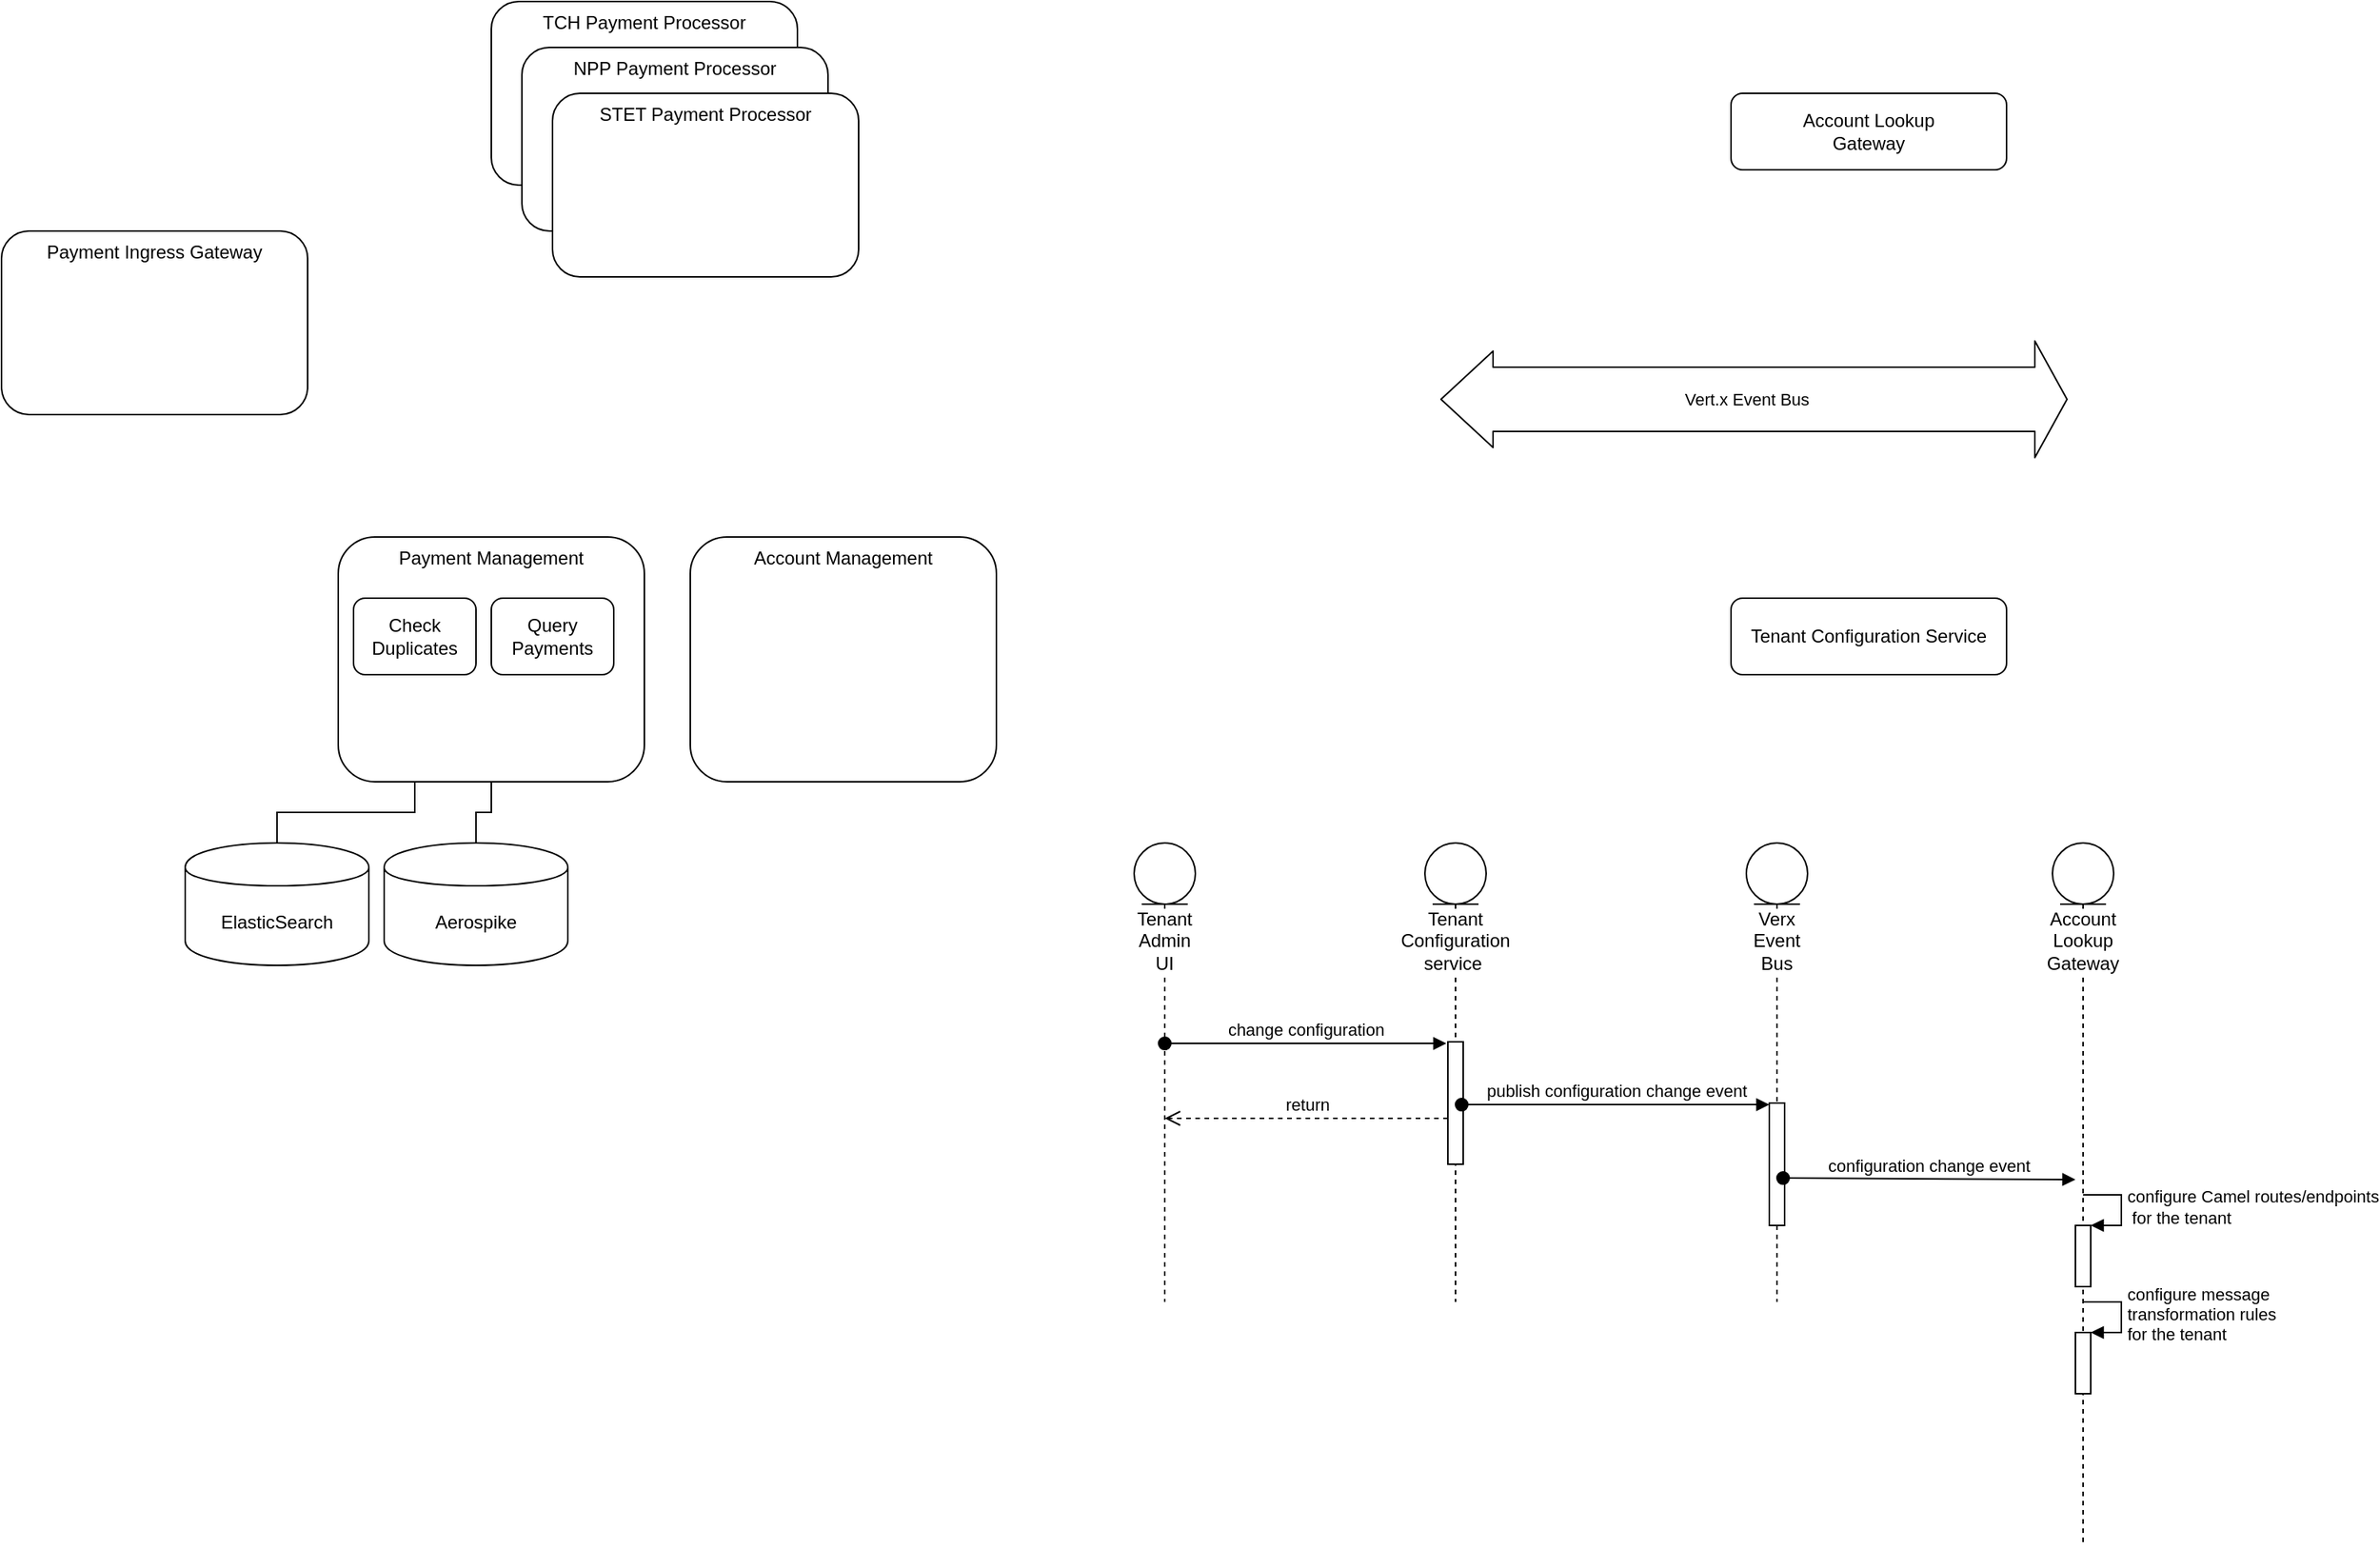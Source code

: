 <mxfile version="10.6.7" type="github"><diagram id="SVzgNcTe_M0iSMYiJIKa" name="Page-1"><mxGraphModel dx="996" dy="532" grid="1" gridSize="10" guides="1" tooltips="1" connect="1" arrows="1" fold="1" page="1" pageScale="1" pageWidth="850" pageHeight="1100" math="0" shadow="0"><root><mxCell id="0"/><mxCell id="1" parent="0"/><mxCell id="Lf8bUoFcCP45Zm9-6xdd-1" value="Payment Ingress Gateway" style="rounded=1;whiteSpace=wrap;html=1;verticalAlign=top;" parent="1" vertex="1"><mxGeometry x="60" y="300" width="200" height="120" as="geometry"/></mxCell><mxCell id="Lf8bUoFcCP45Zm9-6xdd-2" value="TCH Payment Processor" style="rounded=1;whiteSpace=wrap;html=1;verticalAlign=top;" parent="1" vertex="1"><mxGeometry x="380" y="150" width="200" height="120" as="geometry"/></mxCell><mxCell id="Lf8bUoFcCP45Zm9-6xdd-3" value="NPP Payment Processor" style="rounded=1;whiteSpace=wrap;html=1;verticalAlign=top;" parent="1" vertex="1"><mxGeometry x="400" y="180" width="200" height="120" as="geometry"/></mxCell><mxCell id="Lf8bUoFcCP45Zm9-6xdd-4" value="STET Payment Processor" style="rounded=1;whiteSpace=wrap;html=1;verticalAlign=top;" parent="1" vertex="1"><mxGeometry x="420" y="210" width="200" height="120" as="geometry"/></mxCell><mxCell id="Lf8bUoFcCP45Zm9-6xdd-5" value="Payment Management" style="rounded=1;whiteSpace=wrap;html=1;verticalAlign=top;" parent="1" vertex="1"><mxGeometry x="280" y="500" width="200" height="160" as="geometry"/></mxCell><mxCell id="Lf8bUoFcCP45Zm9-6xdd-6" value="Account Management" style="rounded=1;whiteSpace=wrap;html=1;verticalAlign=top;" parent="1" vertex="1"><mxGeometry x="510" y="500" width="200" height="160" as="geometry"/></mxCell><mxCell id="Lf8bUoFcCP45Zm9-6xdd-7" value="Check Duplicates" style="rounded=1;whiteSpace=wrap;html=1;" parent="1" vertex="1"><mxGeometry x="290" y="540" width="80" height="50" as="geometry"/></mxCell><mxCell id="Lf8bUoFcCP45Zm9-6xdd-8" value="Query Payments" style="rounded=1;whiteSpace=wrap;html=1;" parent="1" vertex="1"><mxGeometry x="380" y="540" width="80" height="50" as="geometry"/></mxCell><mxCell id="Lf8bUoFcCP45Zm9-6xdd-10" style="edgeStyle=orthogonalEdgeStyle;rounded=0;orthogonalLoop=1;jettySize=auto;html=1;endArrow=none;endFill=0;" parent="1" source="Lf8bUoFcCP45Zm9-6xdd-9" target="Lf8bUoFcCP45Zm9-6xdd-5" edge="1"><mxGeometry relative="1" as="geometry"/></mxCell><mxCell id="Lf8bUoFcCP45Zm9-6xdd-9" value="Aerospike" style="shape=cylinder;whiteSpace=wrap;html=1;boundedLbl=1;backgroundOutline=1;" parent="1" vertex="1"><mxGeometry x="310" y="700" width="120" height="80" as="geometry"/></mxCell><mxCell id="Lf8bUoFcCP45Zm9-6xdd-12" style="edgeStyle=orthogonalEdgeStyle;rounded=0;orthogonalLoop=1;jettySize=auto;html=1;exitX=0.5;exitY=0;exitDx=0;exitDy=0;entryX=0.25;entryY=1;entryDx=0;entryDy=0;endArrow=none;endFill=0;" parent="1" source="Lf8bUoFcCP45Zm9-6xdd-11" target="Lf8bUoFcCP45Zm9-6xdd-5" edge="1"><mxGeometry relative="1" as="geometry"/></mxCell><mxCell id="Lf8bUoFcCP45Zm9-6xdd-11" value="ElasticSearch" style="shape=cylinder;whiteSpace=wrap;html=1;boundedLbl=1;backgroundOutline=1;" parent="1" vertex="1"><mxGeometry x="180" y="700" width="120" height="80" as="geometry"/></mxCell><mxCell id="Lf8bUoFcCP45Zm9-6xdd-13" value="Account Lookup&lt;br&gt;Gateway&lt;br&gt;" style="rounded=1;whiteSpace=wrap;html=1;" parent="1" vertex="1"><mxGeometry x="1190" y="210" width="180" height="50" as="geometry"/></mxCell><mxCell id="Lf8bUoFcCP45Zm9-6xdd-14" value="Vert.x Event Bus" style="shape=flexArrow;endArrow=classic;startArrow=classic;html=1;width=42;endSize=6.67;endWidth=33.31;startSize=11;" parent="1" edge="1"><mxGeometry x="-0.024" width="50" height="50" relative="1" as="geometry"><mxPoint x="1000" y="410" as="sourcePoint"/><mxPoint x="1410" y="410" as="targetPoint"/><mxPoint as="offset"/></mxGeometry></mxCell><mxCell id="ehqc4c0HdiitsURldVVW-1" value="Tenant Configuration Service&lt;br&gt;" style="rounded=1;whiteSpace=wrap;html=1;" parent="1" vertex="1"><mxGeometry x="1190" y="540" width="180" height="50" as="geometry"/></mxCell><mxCell id="ehqc4c0HdiitsURldVVW-2" value="&lt;div style=&quot;text-align: center&quot;&gt;&lt;span&gt;Tenant Configuration service&amp;nbsp;&lt;/span&gt;&lt;/div&gt;" style="shape=umlLifeline;participant=umlEntity;perimeter=lifelinePerimeter;whiteSpace=wrap;html=1;container=1;collapsible=0;recursiveResize=0;verticalAlign=top;spacingTop=36;labelBackgroundColor=#ffffff;outlineConnect=0;" parent="1" vertex="1"><mxGeometry x="990" y="700" width="40" height="300" as="geometry"/></mxCell><mxCell id="ehqc4c0HdiitsURldVVW-6" value="" style="html=1;points=[];perimeter=orthogonalPerimeter;" parent="ehqc4c0HdiitsURldVVW-2" vertex="1"><mxGeometry x="15" y="130" width="10" height="80" as="geometry"/></mxCell><mxCell id="ehqc4c0HdiitsURldVVW-3" value="Verx Event Bus" style="shape=umlLifeline;participant=umlEntity;perimeter=lifelinePerimeter;whiteSpace=wrap;html=1;container=1;collapsible=0;recursiveResize=0;verticalAlign=top;spacingTop=36;labelBackgroundColor=#ffffff;outlineConnect=0;" parent="1" vertex="1"><mxGeometry x="1200" y="700" width="40" height="300" as="geometry"/></mxCell><mxCell id="ehqc4c0HdiitsURldVVW-8" value="" style="html=1;points=[];perimeter=orthogonalPerimeter;" parent="ehqc4c0HdiitsURldVVW-3" vertex="1"><mxGeometry x="15" y="170" width="10" height="80" as="geometry"/></mxCell><mxCell id="ehqc4c0HdiitsURldVVW-4" value="Account Lookup Gateway" style="shape=umlLifeline;participant=umlEntity;perimeter=lifelinePerimeter;whiteSpace=wrap;html=1;container=1;collapsible=0;recursiveResize=0;verticalAlign=top;spacingTop=36;labelBackgroundColor=#ffffff;outlineConnect=0;" parent="1" vertex="1"><mxGeometry x="1400" y="700" width="40" height="460" as="geometry"/></mxCell><mxCell id="ehqc4c0HdiitsURldVVW-10" value="" style="html=1;points=[];perimeter=orthogonalPerimeter;" parent="ehqc4c0HdiitsURldVVW-4" vertex="1"><mxGeometry x="15" y="220" width="10" as="geometry"/></mxCell><mxCell id="ehqc4c0HdiitsURldVVW-13" value="" style="html=1;points=[];perimeter=orthogonalPerimeter;" parent="ehqc4c0HdiitsURldVVW-4" vertex="1"><mxGeometry x="15" y="250" width="10" height="40" as="geometry"/></mxCell><mxCell id="ehqc4c0HdiitsURldVVW-14" value="configure Camel routes/endpoints&lt;br&gt;&amp;nbsp;for the tenant" style="edgeStyle=orthogonalEdgeStyle;html=1;align=left;spacingLeft=2;endArrow=block;rounded=0;entryX=1;entryY=0;" parent="ehqc4c0HdiitsURldVVW-4" target="ehqc4c0HdiitsURldVVW-13" edge="1"><mxGeometry relative="1" as="geometry"><mxPoint x="20" y="230" as="sourcePoint"/><Array as="points"><mxPoint x="45" y="230"/></Array></mxGeometry></mxCell><mxCell id="ehqc4c0HdiitsURldVVW-15" value="" style="html=1;points=[];perimeter=orthogonalPerimeter;" parent="ehqc4c0HdiitsURldVVW-4" vertex="1"><mxGeometry x="15" y="320" width="10" height="40" as="geometry"/></mxCell><mxCell id="ehqc4c0HdiitsURldVVW-16" value="configure message &lt;br&gt;transformation rules&lt;br&gt;for the tenant&lt;br&gt;" style="edgeStyle=orthogonalEdgeStyle;html=1;align=left;spacingLeft=2;endArrow=block;rounded=0;entryX=1;entryY=0;" parent="ehqc4c0HdiitsURldVVW-4" target="ehqc4c0HdiitsURldVVW-15" edge="1"><mxGeometry relative="1" as="geometry"><mxPoint x="20" y="300" as="sourcePoint"/><Array as="points"><mxPoint x="45" y="300"/></Array></mxGeometry></mxCell><mxCell id="ehqc4c0HdiitsURldVVW-5" value="Tenant Admin UI" style="shape=umlLifeline;participant=umlEntity;perimeter=lifelinePerimeter;whiteSpace=wrap;html=1;container=1;collapsible=0;recursiveResize=0;verticalAlign=top;spacingTop=36;labelBackgroundColor=#ffffff;outlineConnect=0;" parent="1" vertex="1"><mxGeometry x="800" y="700" width="40" height="300" as="geometry"/></mxCell><mxCell id="ehqc4c0HdiitsURldVVW-12" value="return" style="html=1;verticalAlign=bottom;endArrow=open;dashed=1;endSize=8;" parent="ehqc4c0HdiitsURldVVW-5" source="ehqc4c0HdiitsURldVVW-6" edge="1"><mxGeometry relative="1" as="geometry"><mxPoint x="100" y="180" as="sourcePoint"/><mxPoint x="20" y="180" as="targetPoint"/></mxGeometry></mxCell><mxCell id="ehqc4c0HdiitsURldVVW-7" value="change configuration" style="html=1;verticalAlign=bottom;startArrow=oval;endArrow=block;startSize=8;entryX=-0.1;entryY=0.013;entryDx=0;entryDy=0;entryPerimeter=0;" parent="1" source="ehqc4c0HdiitsURldVVW-5" target="ehqc4c0HdiitsURldVVW-6" edge="1"><mxGeometry relative="1" as="geometry"><mxPoint x="945" y="830" as="sourcePoint"/></mxGeometry></mxCell><mxCell id="ehqc4c0HdiitsURldVVW-9" value="publish configuration change event" style="html=1;verticalAlign=bottom;startArrow=oval;endArrow=block;startSize=8;exitX=0.9;exitY=0.513;exitDx=0;exitDy=0;exitPerimeter=0;" parent="1" source="ehqc4c0HdiitsURldVVW-6" target="ehqc4c0HdiitsURldVVW-8" edge="1"><mxGeometry relative="1" as="geometry"><mxPoint x="1155" y="870" as="sourcePoint"/></mxGeometry></mxCell><mxCell id="ehqc4c0HdiitsURldVVW-11" value="configuration change event" style="html=1;verticalAlign=bottom;startArrow=oval;endArrow=block;startSize=8;exitX=0.9;exitY=0.613;exitDx=0;exitDy=0;exitPerimeter=0;" parent="1" source="ehqc4c0HdiitsURldVVW-8" target="ehqc4c0HdiitsURldVVW-10" edge="1"><mxGeometry relative="1" as="geometry"><mxPoint x="1355" y="900" as="sourcePoint"/></mxGeometry></mxCell></root></mxGraphModel></diagram><diagram id="TWIPqlBhX1QFkQ6mIvVw" name="Page-2"><mxGraphModel dx="2273" dy="1860" grid="1" gridSize="10" guides="1" tooltips="1" connect="1" arrows="1" fold="1" page="1" pageScale="1" pageWidth="850" pageHeight="1100" math="0" shadow="0"><root><mxCell id="T2-4AUDoArEhulBYRjPs-0"/><mxCell id="T2-4AUDoArEhulBYRjPs-1" parent="T2-4AUDoArEhulBYRjPs-0"/><mxCell id="T2-4AUDoArEhulBYRjPs-11" value="Message Bus&lt;br&gt;(Vert.x)&lt;br&gt;" style="shape=doubleArrow;whiteSpace=wrap;html=1;arrowWidth=0.6;arrowSize=0.06;comic=1;" parent="T2-4AUDoArEhulBYRjPs-1" vertex="1"><mxGeometry x="300" y="440" width="1610" height="90" as="geometry"/></mxCell><mxCell id="T2-4AUDoArEhulBYRjPs-12" value="BO/Service" style="html=1;whiteSpace=wrap;comic=1;strokeWidth=1;fontFamily=Comic Sans MS;fontStyle=1;verticalAlign=top;" parent="T2-4AUDoArEhulBYRjPs-1" vertex="1"><mxGeometry x="270" y="-140" width="786" height="370" as="geometry"/></mxCell><mxCell id="T2-4AUDoArEhulBYRjPs-14" value="Queries" style="shape=doubleArrow;direction=south;whiteSpace=wrap;html=1;comic=1;arrowWidth=0.467;arrowSize=0.16;horizontal=0;fontSize=14;" parent="T2-4AUDoArEhulBYRjPs-1" vertex="1"><mxGeometry x="520" y="200" width="60" height="250" as="geometry"/></mxCell><mxCell id="T2-4AUDoArEhulBYRjPs-17" value="Vert.x" style="html=1;whiteSpace=wrap;comic=1;strokeWidth=1;fontFamily=Comic Sans MS;fontStyle=1;verticalAlign=top;fillColor=#dae8fc;strokeColor=#6c8ebf;" parent="T2-4AUDoArEhulBYRjPs-1" vertex="1"><mxGeometry x="306" y="140" width="685" height="60" as="geometry"/></mxCell><mxCell id="T2-4AUDoArEhulBYRjPs-18" value="DMN Rule Engine&lt;br&gt;(Camunda)&lt;br&gt;" style="html=1;whiteSpace=wrap;comic=1;strokeWidth=1;fontFamily=Comic Sans MS;fontStyle=1;fillColor=#fff2cc;strokeColor=#d6b656;" parent="T2-4AUDoArEhulBYRjPs-1" vertex="1"><mxGeometry x="671" y="-99" width="105" height="60" as="geometry"/></mxCell><mxCell id="T2-4AUDoArEhulBYRjPs-22" style="edgeStyle=orthogonalEdgeStyle;rounded=0;orthogonalLoop=1;jettySize=auto;html=0;entryX=0.5;entryY=1;entryDx=0;entryDy=0;labelBackgroundColor=#ffffff;fontSize=14;align=center;exitX=0.25;exitY=0;exitDx=0;exitDy=0;" parent="T2-4AUDoArEhulBYRjPs-1" source="T2-4AUDoArEhulBYRjPs-19" target="T2-4AUDoArEhulBYRjPs-20" edge="1"><mxGeometry relative="1" as="geometry"><Array as="points"><mxPoint x="620" y="-160"/><mxPoint x="525" y="-160"/></Array></mxGeometry></mxCell><mxCell id="T2-4AUDoArEhulBYRjPs-19" value="Spring Data Aerospike&lt;br&gt;" style="html=1;whiteSpace=wrap;comic=1;strokeWidth=1;fontFamily=Comic Sans MS;fontStyle=1;fillColor=#fff2cc;strokeColor=#d6b656;" parent="T2-4AUDoArEhulBYRjPs-1" vertex="1"><mxGeometry x="556" y="-98" width="105" height="60" as="geometry"/></mxCell><mxCell id="T2-4AUDoArEhulBYRjPs-20" value="Aerospike" style="shape=cylinder;whiteSpace=wrap;html=1;boundedLbl=1;backgroundOutline=1;comic=1;fontSize=14;" parent="T2-4AUDoArEhulBYRjPs-1" vertex="1"><mxGeometry x="480" y="-320" width="90" height="80" as="geometry"/></mxCell><mxCell id="T2-4AUDoArEhulBYRjPs-24" style="edgeStyle=orthogonalEdgeStyle;rounded=0;orthogonalLoop=1;jettySize=auto;html=0;exitX=0.622;exitY=-0.022;exitDx=0;exitDy=0;labelBackgroundColor=#ffffff;fontSize=14;align=center;entryX=0.166;entryY=0.787;entryDx=0;entryDy=0;entryPerimeter=0;exitPerimeter=0;" parent="T2-4AUDoArEhulBYRjPs-1" source="T2-4AUDoArEhulBYRjPs-23" target="T2-4AUDoArEhulBYRjPs-11" edge="1"><mxGeometry relative="1" as="geometry"><mxPoint x="418" y="660" as="sourcePoint"/><mxPoint x="419" y="570" as="targetPoint"/></mxGeometry></mxCell><mxCell id="T2-4AUDoArEhulBYRjPs-25" value="&lt;font style=&quot;font-size: 13px;&quot;&gt;config change events&lt;/font&gt;" style="text;html=1;resizable=0;points=[];align=center;verticalAlign=top;labelBackgroundColor=#ffffff;fontSize=13;horizontal=0;labelPosition=center;verticalLabelPosition=bottom;" parent="T2-4AUDoArEhulBYRjPs-24" vertex="1" connectable="0"><mxGeometry x="0.184" relative="1" as="geometry"><mxPoint x="2" y="18" as="offset"/></mxGeometry></mxCell><mxCell id="T2-4AUDoArEhulBYRjPs-23" value="Tenant Configuration Service" style="html=1;whiteSpace=wrap;comic=1;strokeWidth=1;fontFamily=Comic Sans MS;fontStyle=1;verticalAlign=top;" parent="T2-4AUDoArEhulBYRjPs-1" vertex="1"><mxGeometry x="365" y="670" width="320" height="162" as="geometry"/></mxCell><mxCell id="T2-4AUDoArEhulBYRjPs-26" style="edgeStyle=orthogonalEdgeStyle;rounded=0;orthogonalLoop=1;jettySize=auto;html=0;labelBackgroundColor=#ffffff;fontSize=14;align=center;entryX=0.166;entryY=0.787;entryDx=0;entryDy=0;entryPerimeter=0;" parent="T2-4AUDoArEhulBYRjPs-1" edge="1"><mxGeometry relative="1" as="geometry"><mxPoint x="460" y="510" as="sourcePoint"/><mxPoint x="459.5" y="668" as="targetPoint"/><Array as="points"><mxPoint x="460" y="550"/><mxPoint x="460" y="550"/></Array></mxGeometry></mxCell><mxCell id="T2-4AUDoArEhulBYRjPs-27" value="get tenant config" style="text;html=1;resizable=0;points=[];align=center;verticalAlign=top;labelBackgroundColor=#ffffff;fontSize=13;horizontal=0;labelPosition=center;verticalLabelPosition=bottom;" parent="T2-4AUDoArEhulBYRjPs-26" vertex="1" connectable="0"><mxGeometry x="0.184" relative="1" as="geometry"><mxPoint x="0.5" y="-14" as="offset"/></mxGeometry></mxCell><mxCell id="T2-4AUDoArEhulBYRjPs-28" value="Tenant Configuration Mgmt" style="html=1;whiteSpace=wrap;comic=1;strokeWidth=1;fontFamily=Comic Sans MS;fontStyle=1;horizontal=1;fillColor=#f5f5f5;strokeColor=#666666;fontColor=#333333;" parent="T2-4AUDoArEhulBYRjPs-1" vertex="1"><mxGeometry x="306" y="92" width="125" height="40" as="geometry"/></mxCell><mxCell id="T2-4AUDoArEhulBYRjPs-35" value="&lt;h1 style=&quot;font-size: 14px&quot;&gt;&lt;ul style=&quot;font-size: 12px&quot;&gt;&lt;li&gt;DMN rule definitions&lt;/li&gt;&lt;li&gt;Message transformation definitions?&lt;/li&gt;&lt;li&gt;Camel routes definitions&lt;/li&gt;&lt;li&gt;Velocity templates&lt;/li&gt;&lt;li&gt;Data encryption keys&lt;/li&gt;&lt;li&gt;Custom payment attributes definitions&lt;/li&gt;&lt;li&gt;Data validation/enrichment functions (javascript)&amp;nbsp;&amp;nbsp;&lt;/li&gt;&lt;/ul&gt;&lt;/h1&gt;" style="text;html=1;strokeColor=none;fillColor=none;spacing=5;spacingTop=-20;whiteSpace=wrap;overflow=hidden;rounded=0;comic=1;fontSize=13;" parent="T2-4AUDoArEhulBYRjPs-1" vertex="1"><mxGeometry x="385" y="702" width="270" height="120" as="geometry"/></mxCell><mxCell id="T2-4AUDoArEhulBYRjPs-36" value="&amp;nbsp;Transformer Engine&lt;br&gt;(tracefinancial)&lt;br&gt;" style="html=1;whiteSpace=wrap;comic=1;strokeWidth=1;fontFamily=Comic Sans MS;fontStyle=1;fillColor=#e1d5e7;strokeColor=#9673a6;" parent="T2-4AUDoArEhulBYRjPs-1" vertex="1"><mxGeometry x="891" y="-33" width="100" height="60" as="geometry"/></mxCell><mxCell id="DnxuHaOsdnkYlyd57bdI-0" value="Core Business Logic&lt;br&gt;" style="html=1;whiteSpace=wrap;comic=1;strokeWidth=1;fontFamily=Comic Sans MS;fontStyle=1;fillColor=#e1d5e7;strokeColor=#9673a6;verticalAlign=top;" parent="T2-4AUDoArEhulBYRjPs-1" vertex="1"><mxGeometry x="446" y="-33" width="335" height="163" as="geometry"/></mxCell><mxCell id="DnxuHaOsdnkYlyd57bdI-6" style="edgeStyle=orthogonalEdgeStyle;rounded=0;orthogonalLoop=1;jettySize=auto;html=0;exitX=0.5;exitY=0;exitDx=0;exitDy=0;entryX=0.333;entryY=0.985;entryDx=0;entryDy=0;entryPerimeter=0;labelBackgroundColor=#ffffff;fontSize=13;align=center;" parent="T2-4AUDoArEhulBYRjPs-1" source="DnxuHaOsdnkYlyd57bdI-2" target="T2-4AUDoArEhulBYRjPs-20" edge="1"><mxGeometry relative="1" as="geometry"><Array as="points"><mxPoint x="485" y="-160"/><mxPoint x="510" y="-160"/></Array></mxGeometry></mxCell><mxCell id="DnxuHaOsdnkYlyd57bdI-2" value="Job Scheduler&lt;br&gt;(Quartz)&lt;br&gt;" style="html=1;whiteSpace=wrap;comic=1;strokeWidth=1;fontFamily=Comic Sans MS;fontStyle=1;fillColor=#fff2cc;strokeColor=#d6b656;" parent="T2-4AUDoArEhulBYRjPs-1" vertex="1"><mxGeometry x="446" y="-98.5" width="100" height="60" as="geometry"/></mxCell><mxCell id="DnxuHaOsdnkYlyd57bdI-7" value="Scripting Engine&lt;br&gt;(nashorn)&lt;br&gt;" style="html=1;whiteSpace=wrap;comic=1;strokeWidth=1;fontFamily=Comic Sans MS;fontStyle=1;fillColor=#e1d5e7;strokeColor=#9673a6;" parent="T2-4AUDoArEhulBYRjPs-1" vertex="1"><mxGeometry x="791" y="-33" width="90" height="60" as="geometry"/></mxCell><mxCell id="DnxuHaOsdnkYlyd57bdI-8" value="Tenant Context Mgmt" style="html=1;whiteSpace=wrap;comic=1;strokeWidth=1;fontFamily=Comic Sans MS;fontStyle=1;horizontal=1;fillColor=#f5f5f5;strokeColor=#666666;fontColor=#333333;" parent="T2-4AUDoArEhulBYRjPs-1" vertex="1"><mxGeometry x="306" y="42" width="125" height="43" as="geometry"/></mxCell><mxCell id="DnxuHaOsdnkYlyd57bdI-9" value="Trace/Span Propagation" style="html=1;whiteSpace=wrap;comic=1;strokeWidth=1;fontFamily=Comic Sans MS;fontStyle=1;horizontal=1;fillColor=#f5f5f5;strokeColor=#666666;fontColor=#333333;" parent="T2-4AUDoArEhulBYRjPs-1" vertex="1"><mxGeometry x="306" y="-60" width="125" height="42" as="geometry"/></mxCell><mxCell id="DnxuHaOsdnkYlyd57bdI-10" value="Commands" style="shape=doubleArrow;direction=south;whiteSpace=wrap;html=1;comic=1;arrowWidth=0.467;arrowSize=0.16;horizontal=0;fontSize=14;" parent="T2-4AUDoArEhulBYRjPs-1" vertex="1"><mxGeometry x="625" y="200" width="60" height="250" as="geometry"/></mxCell><mxCell id="DnxuHaOsdnkYlyd57bdI-11" value="Tenant Data Encryption" style="html=1;whiteSpace=wrap;comic=1;strokeWidth=1;fontFamily=Comic Sans MS;fontStyle=1;horizontal=1;fillColor=#f5f5f5;strokeColor=#666666;fontColor=#333333;" parent="T2-4AUDoArEhulBYRjPs-1" vertex="1"><mxGeometry x="306" y="-11" width="125" height="43" as="geometry"/></mxCell><mxCell id="DnxuHaOsdnkYlyd57bdI-12" value="Events" style="shape=doubleArrow;direction=south;whiteSpace=wrap;html=1;comic=1;arrowWidth=0.467;arrowSize=0.16;horizontal=0;fontSize=14;" parent="T2-4AUDoArEhulBYRjPs-1" vertex="1"><mxGeometry x="730" y="200" width="60" height="250" as="geometry"/></mxCell><mxCell id="DnxuHaOsdnkYlyd57bdI-14" value="jwt validation" style="html=1;whiteSpace=wrap;comic=1;strokeWidth=1;fontFamily=Comic Sans MS;fontStyle=1;spacing=1;fillColor=#f8cecc;strokeColor=#b85450;" parent="T2-4AUDoArEhulBYRjPs-1" vertex="1"><mxGeometry x="511" y="166" width="290" height="30" as="geometry"/></mxCell><mxCell id="DnxuHaOsdnkYlyd57bdI-15" value="" style="shape=image;imageAspect=0;aspect=fixed;verticalLabelPosition=bottom;verticalAlign=top;comic=1;strokeWidth=1;fontSize=14;image=https://www.thecuriousdev.org/wp-content/uploads/2017/12/spring-boot-logo.png;" parent="T2-4AUDoArEhulBYRjPs-1" vertex="1"><mxGeometry x="943.5" y="-124" width="95" height="50" as="geometry"/></mxCell><mxCell id="DnxuHaOsdnkYlyd57bdI-16" value="" style="html=1;whiteSpace=wrap;comic=1;strokeWidth=1;fontFamily=Comic Sans MS;fontStyle=1;verticalAlign=top;perimeterSpacing=0;strokeColor=none;" parent="T2-4AUDoArEhulBYRjPs-1" vertex="1"><mxGeometry x="600" y="30" width="390" height="100" as="geometry"/></mxCell><mxCell id="T2-4AUDoArEhulBYRjPs-13" value="Apache Camel" style="html=1;whiteSpace=wrap;comic=1;strokeWidth=1;fontFamily=Comic Sans MS;fontStyle=1;verticalAlign=top;perimeterSpacing=0;fillColor=#d5e8d4;strokeColor=#82b366;" parent="T2-4AUDoArEhulBYRjPs-1" vertex="1"><mxGeometry x="610" y="37" width="381" height="93" as="geometry"/></mxCell><mxCell id="DnxuHaOsdnkYlyd57bdI-3" value="route" style="html=1;whiteSpace=wrap;comic=1;strokeWidth=1;fontFamily=Comic Sans MS;fontStyle=1;spacing=1;" parent="T2-4AUDoArEhulBYRjPs-1" vertex="1"><mxGeometry x="701" y="63.5" width="180" height="30" as="geometry"/></mxCell><mxCell id="DnxuHaOsdnkYlyd57bdI-4" value="route" style="html=1;whiteSpace=wrap;comic=1;strokeWidth=1;fontFamily=Comic Sans MS;fontStyle=1;spacing=1;" parent="T2-4AUDoArEhulBYRjPs-1" vertex="1"><mxGeometry x="711" y="73.5" width="180" height="30" as="geometry"/></mxCell><mxCell id="DnxuHaOsdnkYlyd57bdI-5" value="route" style="html=1;whiteSpace=wrap;comic=1;strokeWidth=1;fontFamily=Comic Sans MS;fontStyle=1;spacing=1;" parent="T2-4AUDoArEhulBYRjPs-1" vertex="1"><mxGeometry x="721" y="83.5" width="180" height="30" as="geometry"/></mxCell><mxCell id="DnxuHaOsdnkYlyd57bdI-17" value="Gateway" style="html=1;whiteSpace=wrap;comic=1;strokeWidth=1;fontFamily=Comic Sans MS;fontStyle=1;verticalAlign=top;" parent="T2-4AUDoArEhulBYRjPs-1" vertex="1"><mxGeometry x="1160" y="-136" width="590" height="370" as="geometry"/></mxCell><mxCell id="DnxuHaOsdnkYlyd57bdI-18" value="Vert.x" style="html=1;whiteSpace=wrap;comic=1;strokeWidth=1;fontFamily=Comic Sans MS;fontStyle=1;verticalAlign=top;fillColor=#dae8fc;strokeColor=#6c8ebf;" parent="T2-4AUDoArEhulBYRjPs-1" vertex="1"><mxGeometry x="1196" y="144" width="524" height="60" as="geometry"/></mxCell><mxCell id="DnxuHaOsdnkYlyd57bdI-21" value="Tenant Configuration Mgmt" style="html=1;whiteSpace=wrap;comic=1;strokeWidth=1;fontFamily=Comic Sans MS;fontStyle=1;horizontal=1;fillColor=#f5f5f5;strokeColor=#666666;fontColor=#333333;" parent="T2-4AUDoArEhulBYRjPs-1" vertex="1"><mxGeometry x="1196" y="95.5" width="125" height="40" as="geometry"/></mxCell><mxCell id="DnxuHaOsdnkYlyd57bdI-22" value="&amp;nbsp;Transformer Engine&lt;br&gt;(tracefinancial)&lt;br&gt;" style="html=1;whiteSpace=wrap;comic=1;strokeWidth=1;fontFamily=Comic Sans MS;fontStyle=1;fillColor=#e1d5e7;strokeColor=#9673a6;" parent="T2-4AUDoArEhulBYRjPs-1" vertex="1"><mxGeometry x="1462" y="-28" width="120" height="60" as="geometry"/></mxCell><mxCell id="DnxuHaOsdnkYlyd57bdI-25" value="Scripting Engine&lt;br&gt;(nashorn)&lt;br&gt;" style="html=1;whiteSpace=wrap;comic=1;strokeWidth=1;fontFamily=Comic Sans MS;fontStyle=1;fillColor=#e1d5e7;strokeColor=#9673a6;" parent="T2-4AUDoArEhulBYRjPs-1" vertex="1"><mxGeometry x="1346" y="-29" width="106" height="60" as="geometry"/></mxCell><mxCell id="DnxuHaOsdnkYlyd57bdI-26" value="Tenant Context Mgmt" style="html=1;whiteSpace=wrap;comic=1;strokeWidth=1;fontFamily=Comic Sans MS;fontStyle=1;horizontal=1;fillColor=#f5f5f5;strokeColor=#666666;fontColor=#333333;" parent="T2-4AUDoArEhulBYRjPs-1" vertex="1"><mxGeometry x="1196" y="45.5" width="125" height="43" as="geometry"/></mxCell><mxCell id="DnxuHaOsdnkYlyd57bdI-27" value="Trace/Span Propagation" style="html=1;whiteSpace=wrap;comic=1;strokeWidth=1;fontFamily=Comic Sans MS;fontStyle=1;horizontal=1;fillColor=#f5f5f5;strokeColor=#666666;fontColor=#333333;" parent="T2-4AUDoArEhulBYRjPs-1" vertex="1"><mxGeometry x="1196" y="-56.5" width="125" height="42" as="geometry"/></mxCell><mxCell id="DnxuHaOsdnkYlyd57bdI-28" value="Tenant Data Encryption" style="html=1;whiteSpace=wrap;comic=1;strokeWidth=1;fontFamily=Comic Sans MS;fontStyle=1;horizontal=1;fillColor=#f5f5f5;strokeColor=#666666;fontColor=#333333;" parent="T2-4AUDoArEhulBYRjPs-1" vertex="1"><mxGeometry x="1196" y="-7.5" width="125" height="43" as="geometry"/></mxCell><mxCell id="DnxuHaOsdnkYlyd57bdI-29" value="jwt validation" style="html=1;whiteSpace=wrap;comic=1;strokeWidth=1;fontFamily=Comic Sans MS;fontStyle=1;spacing=1;fillColor=#f8cecc;strokeColor=#b85450;" parent="T2-4AUDoArEhulBYRjPs-1" vertex="1"><mxGeometry x="1305" y="169.5" width="290" height="30" as="geometry"/></mxCell><mxCell id="DnxuHaOsdnkYlyd57bdI-30" value="" style="shape=image;imageAspect=0;aspect=fixed;verticalLabelPosition=bottom;verticalAlign=top;comic=1;strokeWidth=1;fontSize=14;image=https://www.thecuriousdev.org/wp-content/uploads/2017/12/spring-boot-logo.png;" parent="T2-4AUDoArEhulBYRjPs-1" vertex="1"><mxGeometry x="1640" y="-124" width="95" height="50" as="geometry"/></mxCell><mxCell id="DnxuHaOsdnkYlyd57bdI-31" value="" style="html=1;whiteSpace=wrap;comic=1;strokeWidth=1;fontFamily=Comic Sans MS;fontStyle=1;verticalAlign=top;perimeterSpacing=0;strokeColor=none;" parent="T2-4AUDoArEhulBYRjPs-1" vertex="1"><mxGeometry x="1335" y="32" width="390" height="100" as="geometry"/></mxCell><mxCell id="DnxuHaOsdnkYlyd57bdI-32" value="Apache Camel" style="html=1;whiteSpace=wrap;comic=1;strokeWidth=1;fontFamily=Comic Sans MS;fontStyle=1;verticalAlign=top;perimeterSpacing=0;fillColor=#d5e8d4;strokeColor=#82b366;" parent="T2-4AUDoArEhulBYRjPs-1" vertex="1"><mxGeometry x="1345" y="39" width="367" height="93" as="geometry"/></mxCell><mxCell id="DnxuHaOsdnkYlyd57bdI-33" value="route" style="html=1;whiteSpace=wrap;comic=1;strokeWidth=1;fontFamily=Comic Sans MS;fontStyle=1;spacing=1;" parent="T2-4AUDoArEhulBYRjPs-1" vertex="1"><mxGeometry x="1432" y="65.5" width="180" height="30" as="geometry"/></mxCell><mxCell id="DnxuHaOsdnkYlyd57bdI-34" value="route" style="html=1;whiteSpace=wrap;comic=1;strokeWidth=1;fontFamily=Comic Sans MS;fontStyle=1;spacing=1;" parent="T2-4AUDoArEhulBYRjPs-1" vertex="1"><mxGeometry x="1442" y="75.5" width="180" height="30" as="geometry"/></mxCell><mxCell id="DnxuHaOsdnkYlyd57bdI-35" value="route" style="html=1;whiteSpace=wrap;comic=1;strokeWidth=1;fontFamily=Comic Sans MS;fontStyle=1;spacing=1;" parent="T2-4AUDoArEhulBYRjPs-1" vertex="1"><mxGeometry x="1452" y="85.5" width="180" height="30" as="geometry"/></mxCell><mxCell id="DnxuHaOsdnkYlyd57bdI-36" value="Queries" style="shape=doubleArrow;direction=south;whiteSpace=wrap;html=1;comic=1;arrowWidth=0.467;arrowSize=0.16;horizontal=0;fontSize=14;" parent="T2-4AUDoArEhulBYRjPs-1" vertex="1"><mxGeometry x="1305" y="199.5" width="60" height="250" as="geometry"/></mxCell><mxCell id="DnxuHaOsdnkYlyd57bdI-37" value="Commands" style="shape=doubleArrow;direction=south;whiteSpace=wrap;html=1;comic=1;arrowWidth=0.467;arrowSize=0.16;horizontal=0;fontSize=14;" parent="T2-4AUDoArEhulBYRjPs-1" vertex="1"><mxGeometry x="1410" y="199.5" width="60" height="250" as="geometry"/></mxCell><mxCell id="DnxuHaOsdnkYlyd57bdI-38" value="Events" style="shape=doubleArrow;direction=south;whiteSpace=wrap;html=1;comic=1;arrowWidth=0.467;arrowSize=0.16;horizontal=0;fontSize=14;" parent="T2-4AUDoArEhulBYRjPs-1" vertex="1"><mxGeometry x="1515" y="199.5" width="60" height="250" as="geometry"/></mxCell><mxCell id="DnxuHaOsdnkYlyd57bdI-39" value="JMS/SOAP/...&lt;br&gt;" style="html=1;whiteSpace=wrap;comic=1;strokeWidth=1;fontFamily=Comic Sans MS;fontStyle=1;fillColor=#e1d5e7;strokeColor=#9673a6;" parent="T2-4AUDoArEhulBYRjPs-1" vertex="1"><mxGeometry x="1592" y="-27.5" width="120" height="60" as="geometry"/></mxCell><mxCell id="mwDeKKWW6O3LqwWGqhO0-1" style="edgeStyle=orthogonalEdgeStyle;rounded=0;orthogonalLoop=1;jettySize=auto;html=1;entryX=0;entryY=0.5;entryDx=0;entryDy=0;" edge="1" parent="T2-4AUDoArEhulBYRjPs-1" source="mwDeKKWW6O3LqwWGqhO0-0" target="T2-4AUDoArEhulBYRjPs-17"><mxGeometry relative="1" as="geometry"/></mxCell><mxCell id="mwDeKKWW6O3LqwWGqhO0-0" value="API Gateway" style="html=1;whiteSpace=wrap;comic=1;strokeWidth=2;fontFamily=Comic Sans MS;fontStyle=1;" vertex="1" parent="T2-4AUDoArEhulBYRjPs-1"><mxGeometry x="-160" y="99" width="160" height="130" as="geometry"/></mxCell></root></mxGraphModel></diagram></mxfile>